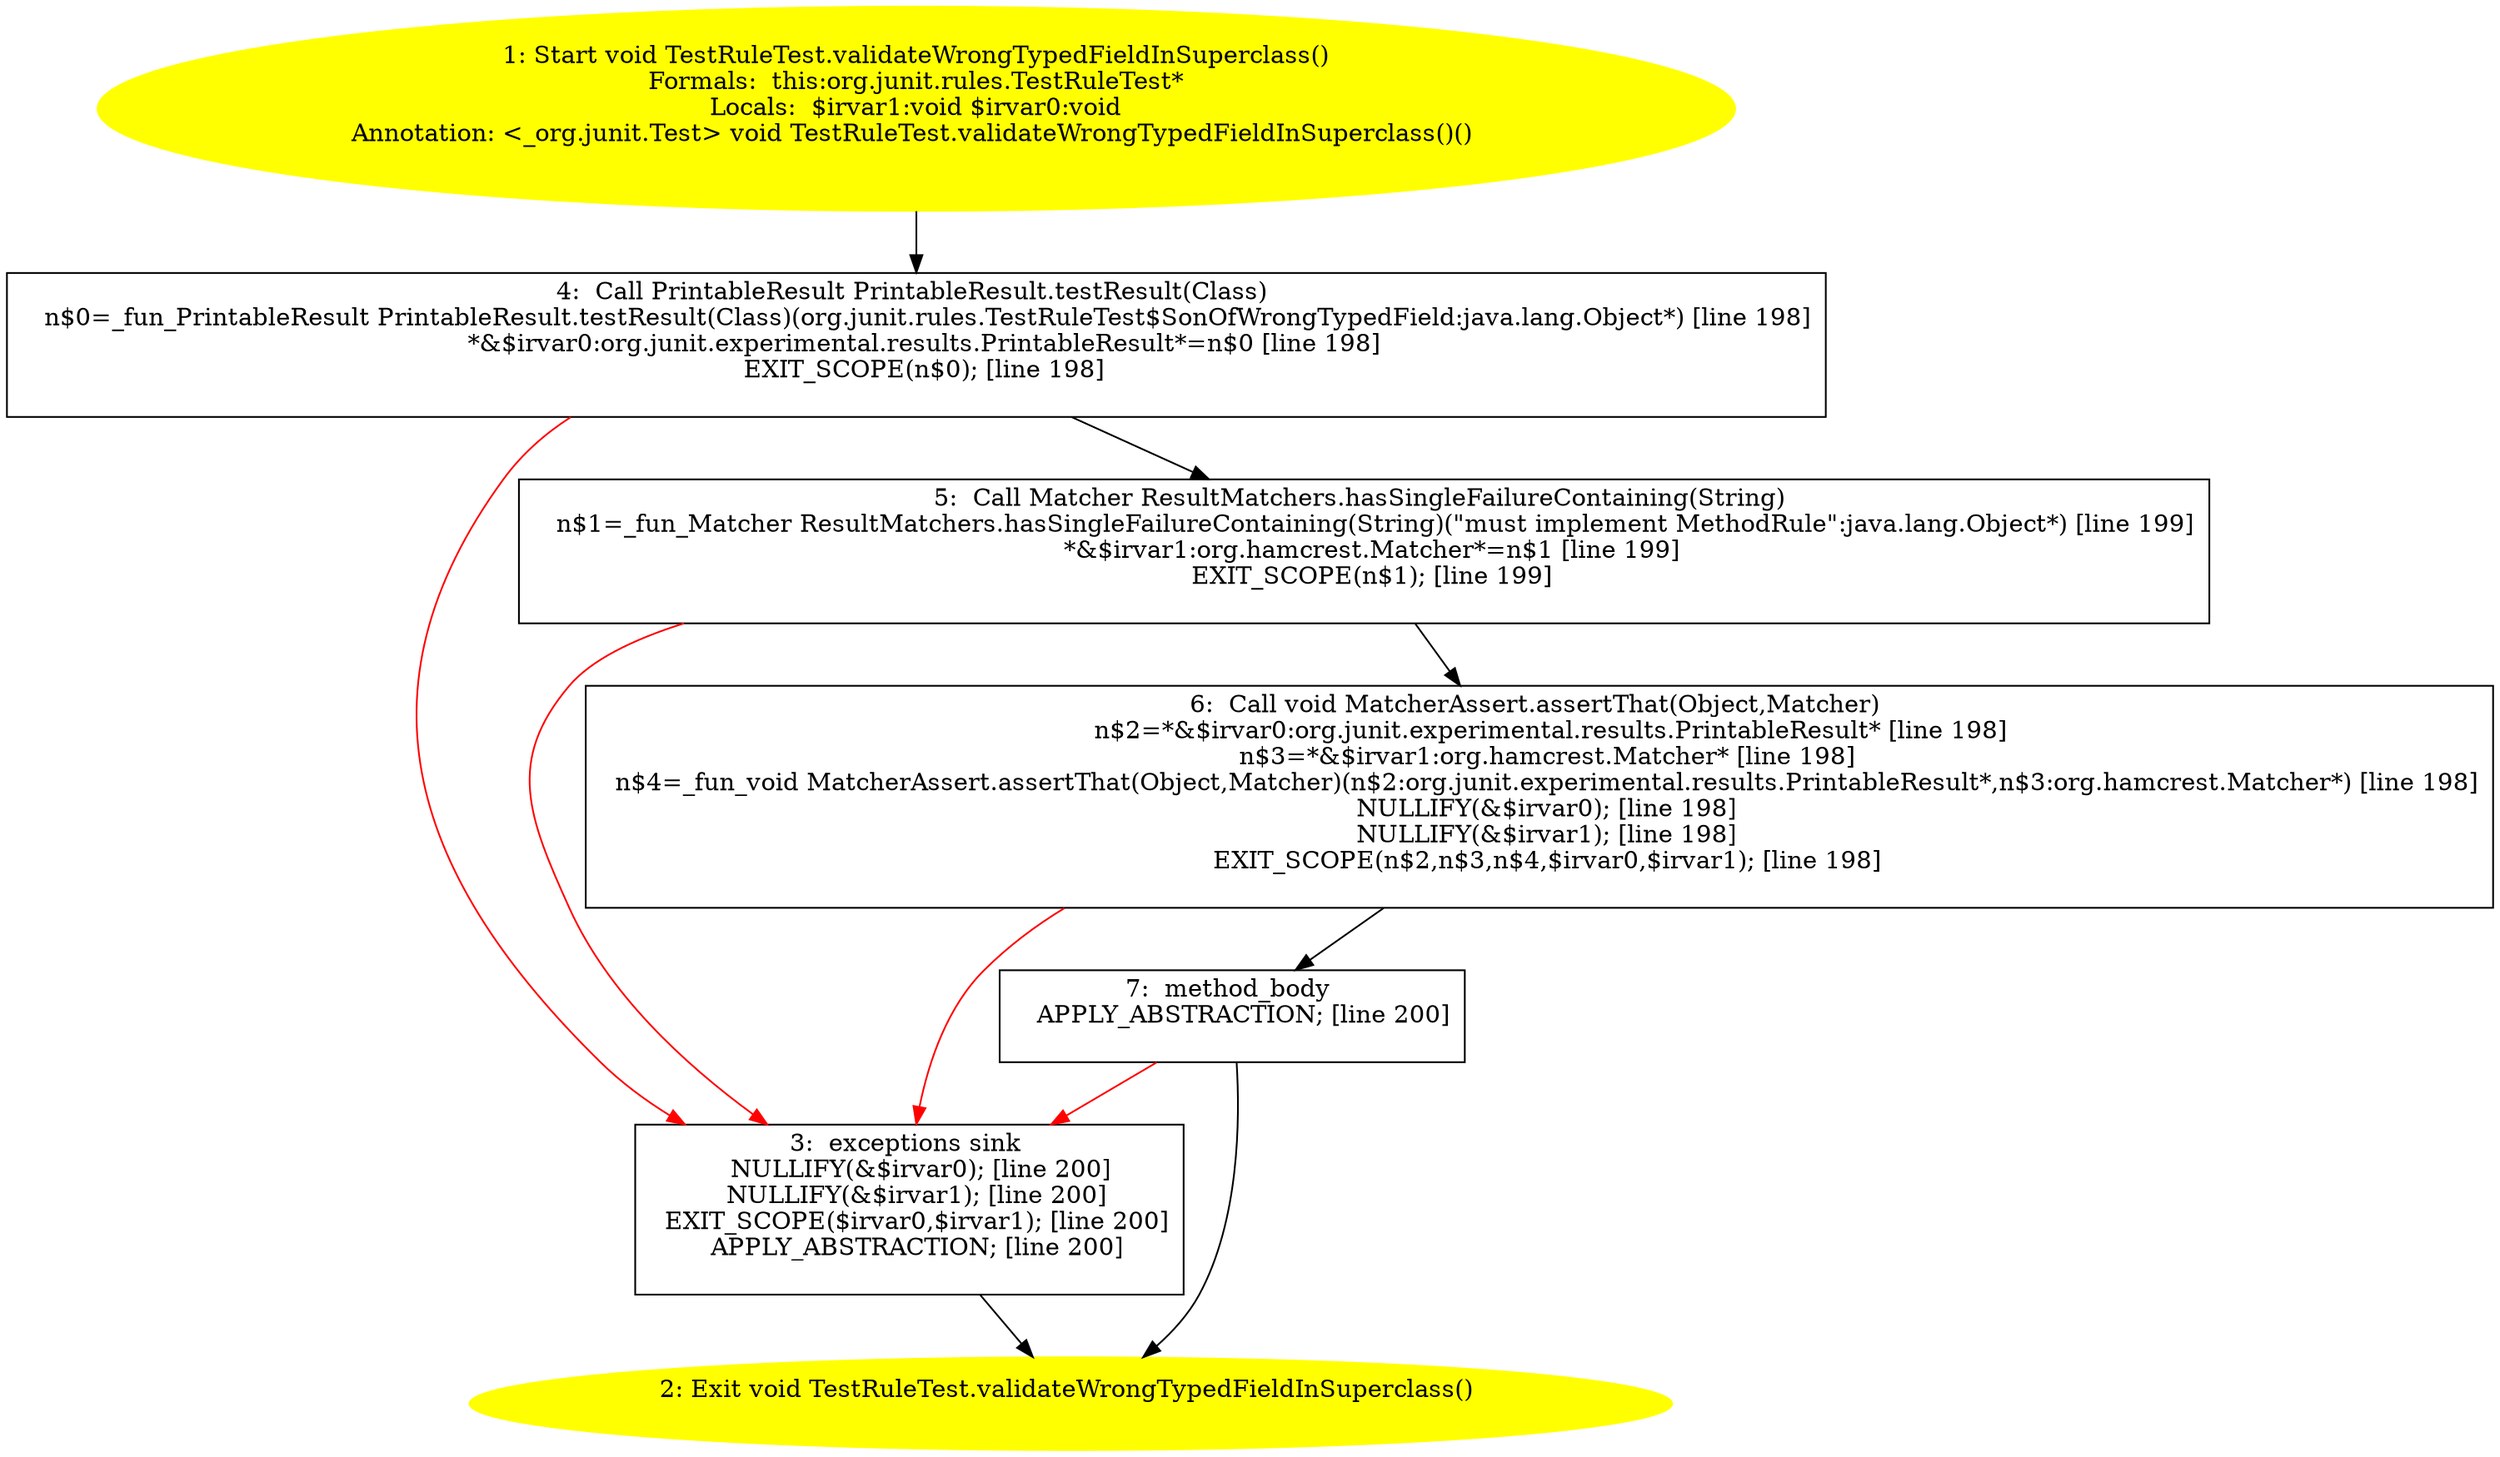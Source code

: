 /* @generated */
digraph cfg {
"org.junit.rules.TestRuleTest.validateWrongTypedFieldInSuperclass():void.2cadb213b82052462a63ab39e9bde8c8_1" [label="1: Start void TestRuleTest.validateWrongTypedFieldInSuperclass()\nFormals:  this:org.junit.rules.TestRuleTest*\nLocals:  $irvar1:void $irvar0:void\nAnnotation: <_org.junit.Test> void TestRuleTest.validateWrongTypedFieldInSuperclass()() \n  " color=yellow style=filled]
	

	 "org.junit.rules.TestRuleTest.validateWrongTypedFieldInSuperclass():void.2cadb213b82052462a63ab39e9bde8c8_1" -> "org.junit.rules.TestRuleTest.validateWrongTypedFieldInSuperclass():void.2cadb213b82052462a63ab39e9bde8c8_4" ;
"org.junit.rules.TestRuleTest.validateWrongTypedFieldInSuperclass():void.2cadb213b82052462a63ab39e9bde8c8_2" [label="2: Exit void TestRuleTest.validateWrongTypedFieldInSuperclass() \n  " color=yellow style=filled]
	

"org.junit.rules.TestRuleTest.validateWrongTypedFieldInSuperclass():void.2cadb213b82052462a63ab39e9bde8c8_3" [label="3:  exceptions sink \n   NULLIFY(&$irvar0); [line 200]\n  NULLIFY(&$irvar1); [line 200]\n  EXIT_SCOPE($irvar0,$irvar1); [line 200]\n  APPLY_ABSTRACTION; [line 200]\n " shape="box"]
	

	 "org.junit.rules.TestRuleTest.validateWrongTypedFieldInSuperclass():void.2cadb213b82052462a63ab39e9bde8c8_3" -> "org.junit.rules.TestRuleTest.validateWrongTypedFieldInSuperclass():void.2cadb213b82052462a63ab39e9bde8c8_2" ;
"org.junit.rules.TestRuleTest.validateWrongTypedFieldInSuperclass():void.2cadb213b82052462a63ab39e9bde8c8_4" [label="4:  Call PrintableResult PrintableResult.testResult(Class) \n   n$0=_fun_PrintableResult PrintableResult.testResult(Class)(org.junit.rules.TestRuleTest$SonOfWrongTypedField:java.lang.Object*) [line 198]\n  *&$irvar0:org.junit.experimental.results.PrintableResult*=n$0 [line 198]\n  EXIT_SCOPE(n$0); [line 198]\n " shape="box"]
	

	 "org.junit.rules.TestRuleTest.validateWrongTypedFieldInSuperclass():void.2cadb213b82052462a63ab39e9bde8c8_4" -> "org.junit.rules.TestRuleTest.validateWrongTypedFieldInSuperclass():void.2cadb213b82052462a63ab39e9bde8c8_5" ;
	 "org.junit.rules.TestRuleTest.validateWrongTypedFieldInSuperclass():void.2cadb213b82052462a63ab39e9bde8c8_4" -> "org.junit.rules.TestRuleTest.validateWrongTypedFieldInSuperclass():void.2cadb213b82052462a63ab39e9bde8c8_3" [color="red" ];
"org.junit.rules.TestRuleTest.validateWrongTypedFieldInSuperclass():void.2cadb213b82052462a63ab39e9bde8c8_5" [label="5:  Call Matcher ResultMatchers.hasSingleFailureContaining(String) \n   n$1=_fun_Matcher ResultMatchers.hasSingleFailureContaining(String)(\"must implement MethodRule\":java.lang.Object*) [line 199]\n  *&$irvar1:org.hamcrest.Matcher*=n$1 [line 199]\n  EXIT_SCOPE(n$1); [line 199]\n " shape="box"]
	

	 "org.junit.rules.TestRuleTest.validateWrongTypedFieldInSuperclass():void.2cadb213b82052462a63ab39e9bde8c8_5" -> "org.junit.rules.TestRuleTest.validateWrongTypedFieldInSuperclass():void.2cadb213b82052462a63ab39e9bde8c8_6" ;
	 "org.junit.rules.TestRuleTest.validateWrongTypedFieldInSuperclass():void.2cadb213b82052462a63ab39e9bde8c8_5" -> "org.junit.rules.TestRuleTest.validateWrongTypedFieldInSuperclass():void.2cadb213b82052462a63ab39e9bde8c8_3" [color="red" ];
"org.junit.rules.TestRuleTest.validateWrongTypedFieldInSuperclass():void.2cadb213b82052462a63ab39e9bde8c8_6" [label="6:  Call void MatcherAssert.assertThat(Object,Matcher) \n   n$2=*&$irvar0:org.junit.experimental.results.PrintableResult* [line 198]\n  n$3=*&$irvar1:org.hamcrest.Matcher* [line 198]\n  n$4=_fun_void MatcherAssert.assertThat(Object,Matcher)(n$2:org.junit.experimental.results.PrintableResult*,n$3:org.hamcrest.Matcher*) [line 198]\n  NULLIFY(&$irvar0); [line 198]\n  NULLIFY(&$irvar1); [line 198]\n  EXIT_SCOPE(n$2,n$3,n$4,$irvar0,$irvar1); [line 198]\n " shape="box"]
	

	 "org.junit.rules.TestRuleTest.validateWrongTypedFieldInSuperclass():void.2cadb213b82052462a63ab39e9bde8c8_6" -> "org.junit.rules.TestRuleTest.validateWrongTypedFieldInSuperclass():void.2cadb213b82052462a63ab39e9bde8c8_7" ;
	 "org.junit.rules.TestRuleTest.validateWrongTypedFieldInSuperclass():void.2cadb213b82052462a63ab39e9bde8c8_6" -> "org.junit.rules.TestRuleTest.validateWrongTypedFieldInSuperclass():void.2cadb213b82052462a63ab39e9bde8c8_3" [color="red" ];
"org.junit.rules.TestRuleTest.validateWrongTypedFieldInSuperclass():void.2cadb213b82052462a63ab39e9bde8c8_7" [label="7:  method_body \n   APPLY_ABSTRACTION; [line 200]\n " shape="box"]
	

	 "org.junit.rules.TestRuleTest.validateWrongTypedFieldInSuperclass():void.2cadb213b82052462a63ab39e9bde8c8_7" -> "org.junit.rules.TestRuleTest.validateWrongTypedFieldInSuperclass():void.2cadb213b82052462a63ab39e9bde8c8_2" ;
	 "org.junit.rules.TestRuleTest.validateWrongTypedFieldInSuperclass():void.2cadb213b82052462a63ab39e9bde8c8_7" -> "org.junit.rules.TestRuleTest.validateWrongTypedFieldInSuperclass():void.2cadb213b82052462a63ab39e9bde8c8_3" [color="red" ];
}
